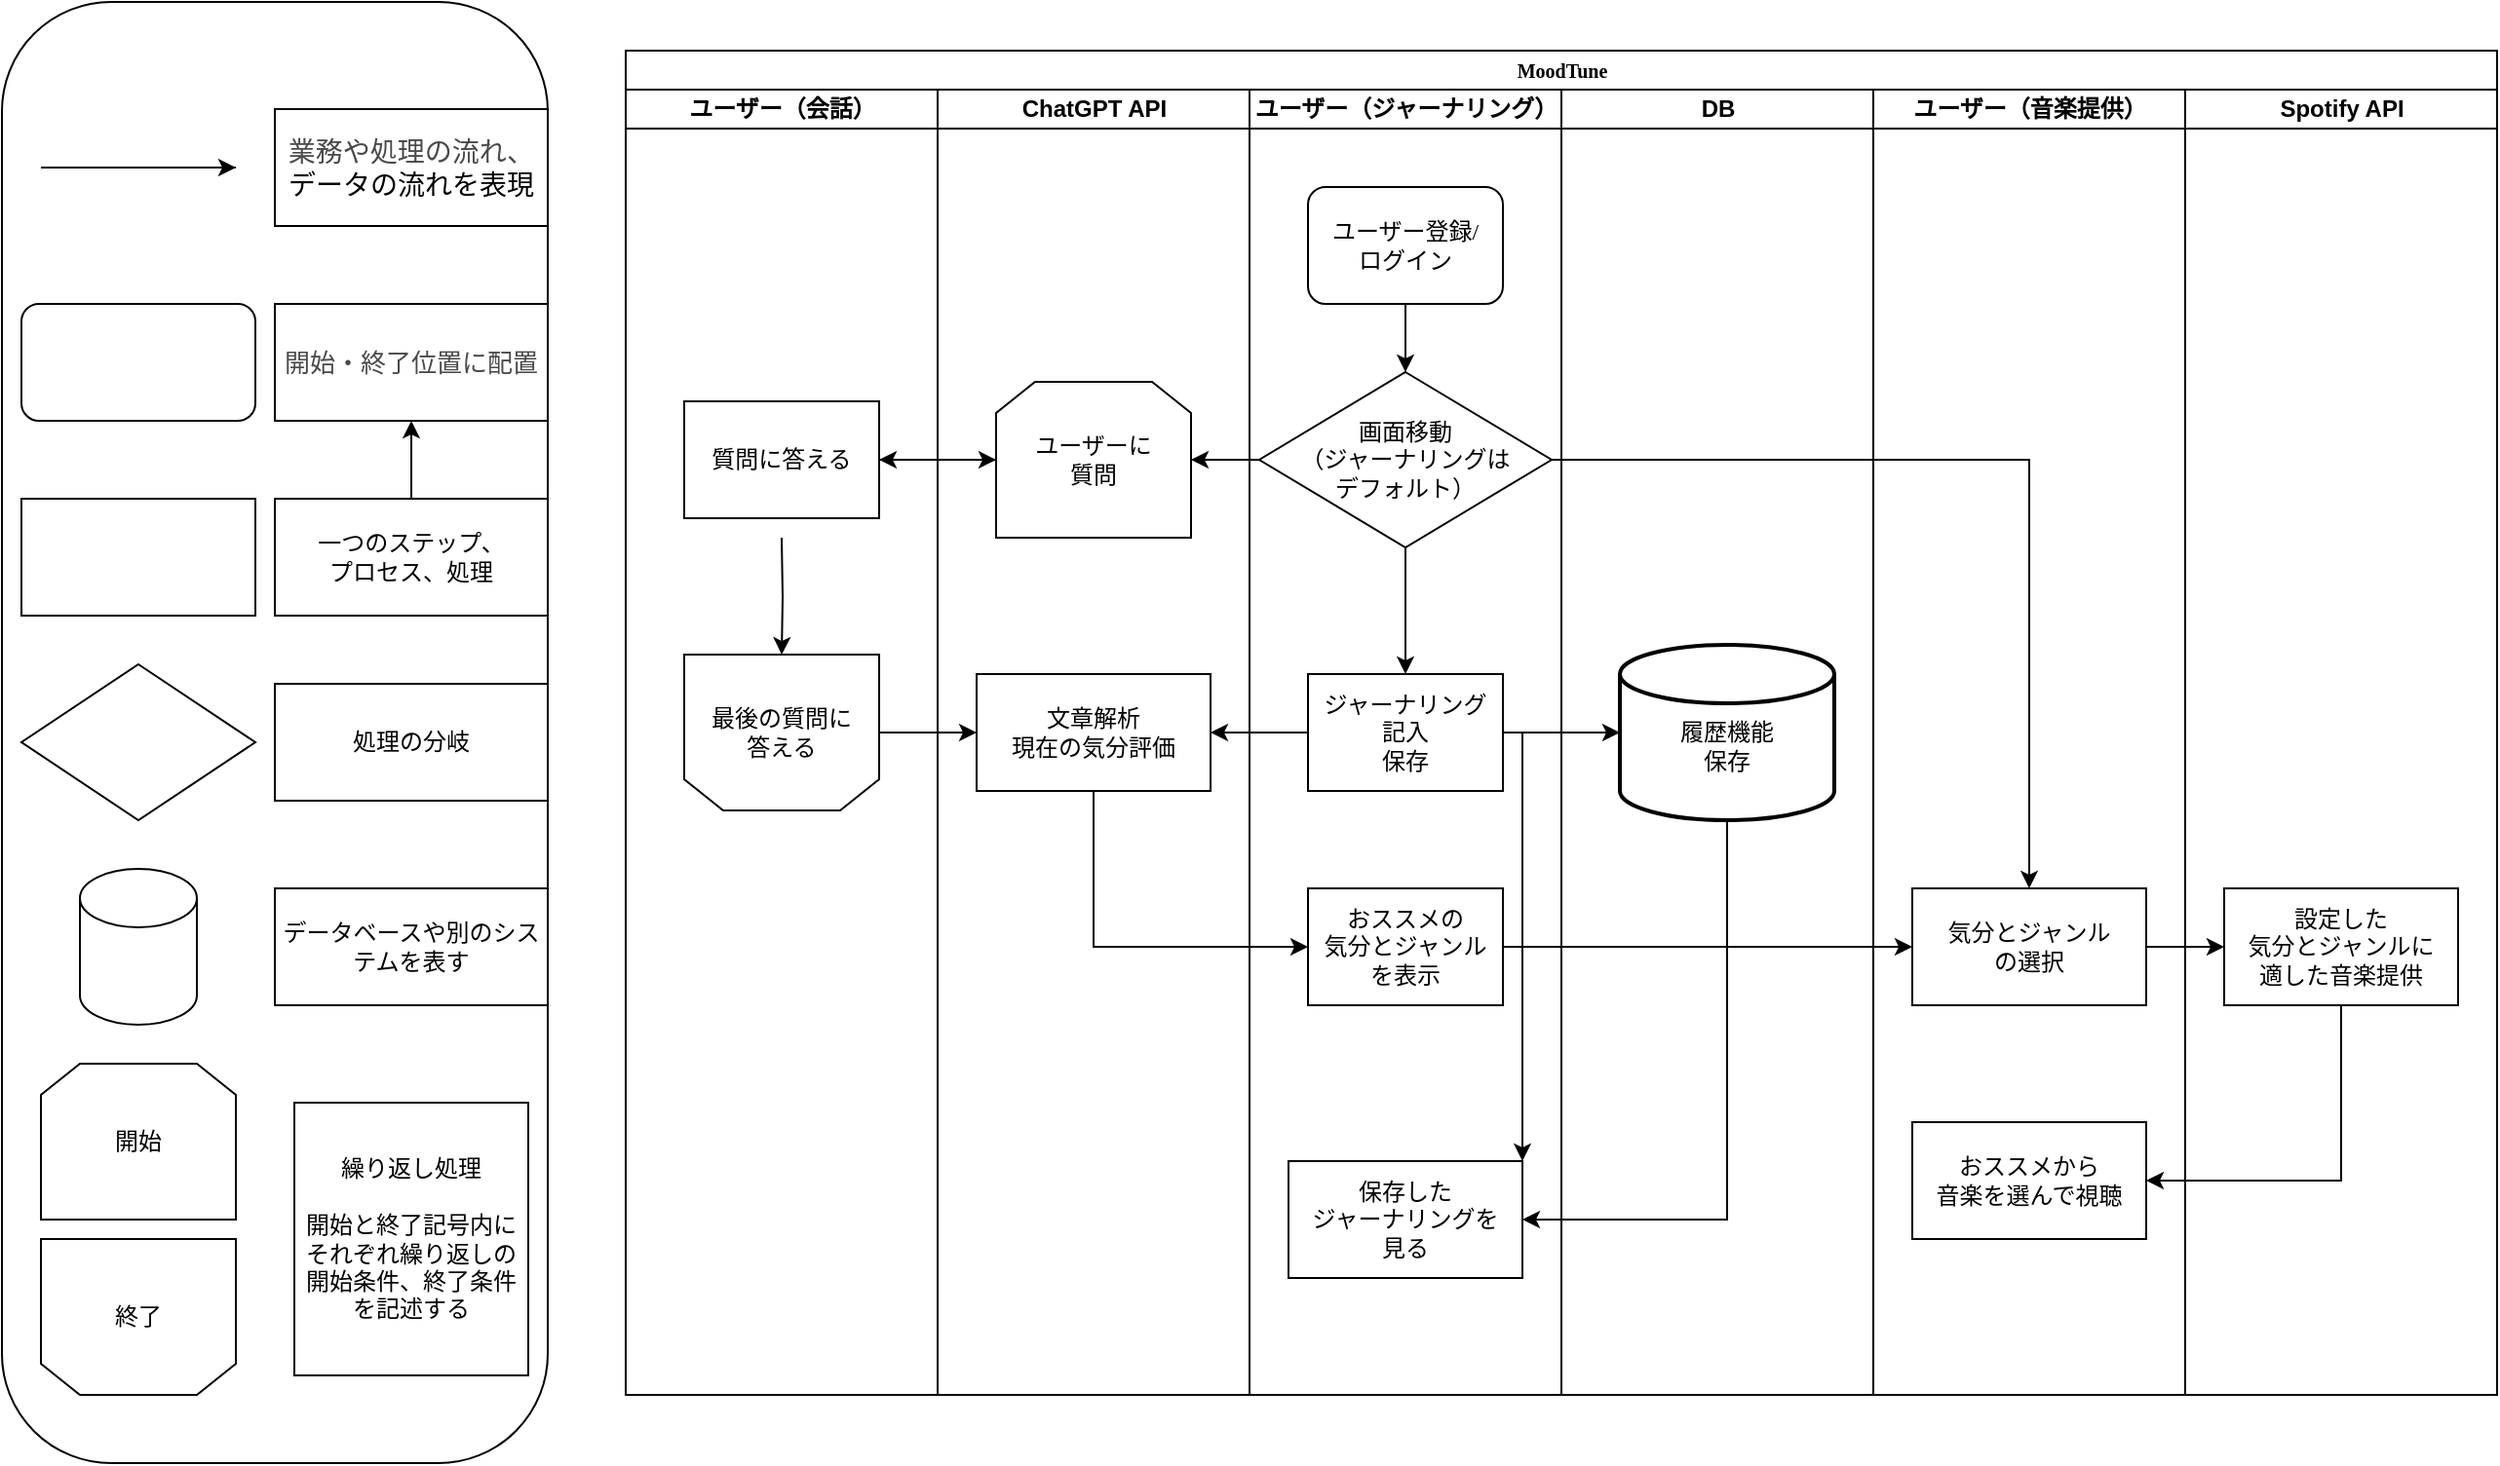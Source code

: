 <mxfile version="24.2.7" type="github">
  <diagram name="Page-1" id="74e2e168-ea6b-b213-b513-2b3c1d86103e">
    <mxGraphModel dx="1434" dy="780" grid="1" gridSize="10" guides="1" tooltips="1" connect="1" arrows="1" fold="1" page="1" pageScale="1" pageWidth="1400" pageHeight="850" background="none" math="0" shadow="0">
      <root>
        <mxCell id="0" />
        <mxCell id="1" parent="0" />
        <mxCell id="77e6c97f196da883-1" value="&lt;font style=&quot;font-size: 10px;&quot;&gt;MoodTune&lt;/font&gt;" style="swimlane;html=1;childLayout=stackLayout;startSize=20;rounded=0;shadow=0;labelBackgroundColor=none;strokeWidth=1;fontFamily=Verdana;fontSize=8;align=center;" parent="1" vertex="1">
          <mxGeometry x="360" y="40" width="960" height="690" as="geometry" />
        </mxCell>
        <mxCell id="77e6c97f196da883-2" value="ユーザー（会話）" style="swimlane;html=1;startSize=20;" parent="77e6c97f196da883-1" vertex="1">
          <mxGeometry y="20" width="160" height="670" as="geometry" />
        </mxCell>
        <mxCell id="cdU9Sef9xlhLWkmTLOWl-19" value="最後の質問に&lt;div&gt;答える&lt;/div&gt;" style="shape=loopLimit;whiteSpace=wrap;html=1;flipH=1;flipV=1;" parent="77e6c97f196da883-2" vertex="1">
          <mxGeometry x="30" y="290" width="100" height="80" as="geometry" />
        </mxCell>
        <mxCell id="cdU9Sef9xlhLWkmTLOWl-18" style="edgeStyle=orthogonalEdgeStyle;rounded=0;orthogonalLoop=1;jettySize=auto;html=1;exitX=0.5;exitY=1;exitDx=0;exitDy=0;" parent="77e6c97f196da883-2" target="cdU9Sef9xlhLWkmTLOWl-19" edge="1">
          <mxGeometry relative="1" as="geometry">
            <mxPoint x="80" y="290" as="targetPoint" />
            <mxPoint x="80" y="230" as="sourcePoint" />
          </mxGeometry>
        </mxCell>
        <mxCell id="cdU9Sef9xlhLWkmTLOWl-33" value="質問に答える" style="rounded=0;whiteSpace=wrap;html=1;" parent="77e6c97f196da883-2" vertex="1">
          <mxGeometry x="30" y="160" width="100" height="60" as="geometry" />
        </mxCell>
        <mxCell id="77e6c97f196da883-3" value="ChatGPT API" style="swimlane;html=1;startSize=20;" parent="77e6c97f196da883-1" vertex="1">
          <mxGeometry x="160" y="20" width="160" height="670" as="geometry" />
        </mxCell>
        <mxCell id="cdU9Sef9xlhLWkmTLOWl-11" value="ユーザーに&lt;div&gt;質問&lt;/div&gt;" style="shape=loopLimit;whiteSpace=wrap;html=1;" parent="77e6c97f196da883-3" vertex="1">
          <mxGeometry x="30" y="150" width="100" height="80" as="geometry" />
        </mxCell>
        <mxCell id="cdU9Sef9xlhLWkmTLOWl-16" value="" style="endArrow=classic;html=1;rounded=0;entryX=0;entryY=0.5;entryDx=0;entryDy=0;" parent="77e6c97f196da883-3" target="cdU9Sef9xlhLWkmTLOWl-11" edge="1">
          <mxGeometry width="50" height="50" relative="1" as="geometry">
            <mxPoint x="-30" y="190" as="sourcePoint" />
            <mxPoint x="20" y="140" as="targetPoint" />
          </mxGeometry>
        </mxCell>
        <mxCell id="cdU9Sef9xlhLWkmTLOWl-23" value="文章解析&lt;div&gt;現在の気分評価&lt;/div&gt;" style="rounded=0;whiteSpace=wrap;html=1;" parent="77e6c97f196da883-3" vertex="1">
          <mxGeometry x="20" y="300" width="120" height="60" as="geometry" />
        </mxCell>
        <mxCell id="77e6c97f196da883-4" value="ユーザー（ジャーナリング）" style="swimlane;html=1;startSize=20;" parent="77e6c97f196da883-1" vertex="1">
          <mxGeometry x="320" y="20" width="160" height="670" as="geometry" />
        </mxCell>
        <mxCell id="LaZB-A_bQYklIuyLhnLg-16" style="edgeStyle=orthogonalEdgeStyle;rounded=0;orthogonalLoop=1;jettySize=auto;html=1;exitX=0.5;exitY=1;exitDx=0;exitDy=0;entryX=0.5;entryY=0;entryDx=0;entryDy=0;" parent="77e6c97f196da883-4" source="77e6c97f196da883-13" target="LaZB-A_bQYklIuyLhnLg-5" edge="1">
          <mxGeometry relative="1" as="geometry" />
        </mxCell>
        <mxCell id="77e6c97f196da883-13" value="&lt;div&gt;&lt;font style=&quot;font-size: 12px;&quot;&gt;画面移動&lt;/font&gt;&lt;/div&gt;&lt;div&gt;&lt;font style=&quot;font-size: 12px;&quot;&gt;（&lt;/font&gt;&lt;span style=&quot;font-size: 12px; background-color: initial;&quot;&gt;ジャーナリングは&lt;/span&gt;&lt;/div&gt;&lt;div&gt;&lt;span style=&quot;font-size: 12px; background-color: initial;&quot;&gt;デフォルト）&lt;/span&gt;&lt;/div&gt;" style="rhombus;whiteSpace=wrap;html=1;rounded=0;shadow=0;labelBackgroundColor=none;strokeWidth=1;fontFamily=Verdana;fontSize=8;align=center;" parent="77e6c97f196da883-4" vertex="1">
          <mxGeometry x="5" y="145" width="150" height="90" as="geometry" />
        </mxCell>
        <mxCell id="LaZB-A_bQYklIuyLhnLg-15" style="edgeStyle=orthogonalEdgeStyle;rounded=0;orthogonalLoop=1;jettySize=auto;html=1;exitX=0.5;exitY=1;exitDx=0;exitDy=0;entryX=0.5;entryY=0;entryDx=0;entryDy=0;" parent="77e6c97f196da883-4" source="77e6c97f196da883-11" target="77e6c97f196da883-13" edge="1">
          <mxGeometry relative="1" as="geometry" />
        </mxCell>
        <mxCell id="77e6c97f196da883-11" value="&lt;div&gt;&lt;span style=&quot;font-size: 12px;&quot;&gt;ユーザー登録/&lt;/span&gt;&lt;/div&gt;&lt;span style=&quot;font-size: 12px;&quot;&gt;ログイン&lt;/span&gt;" style="rounded=1;whiteSpace=wrap;html=1;shadow=0;labelBackgroundColor=none;strokeWidth=1;fontFamily=Verdana;fontSize=8;align=center;" parent="77e6c97f196da883-4" vertex="1">
          <mxGeometry x="30" y="50" width="100" height="60" as="geometry" />
        </mxCell>
        <mxCell id="LaZB-A_bQYklIuyLhnLg-5" value="ジャーナリング&lt;div&gt;記入&lt;/div&gt;&lt;div&gt;保存&lt;/div&gt;" style="rounded=0;whiteSpace=wrap;html=1;" parent="77e6c97f196da883-4" vertex="1">
          <mxGeometry x="30" y="300" width="100" height="60" as="geometry" />
        </mxCell>
        <mxCell id="cdU9Sef9xlhLWkmTLOWl-8" value="おススメの&lt;div&gt;気分とジャンル&lt;/div&gt;&lt;div&gt;を表示&lt;/div&gt;" style="rounded=0;whiteSpace=wrap;html=1;" parent="77e6c97f196da883-4" vertex="1">
          <mxGeometry x="30" y="410" width="100" height="60" as="geometry" />
        </mxCell>
        <mxCell id="cdU9Sef9xlhLWkmTLOWl-31" value="保存した&lt;div&gt;ジャーナリングを&lt;/div&gt;&lt;div&gt;見る&lt;/div&gt;" style="rounded=0;whiteSpace=wrap;html=1;" parent="77e6c97f196da883-4" vertex="1">
          <mxGeometry x="20" y="550" width="120" height="60" as="geometry" />
        </mxCell>
        <mxCell id="cdU9Sef9xlhLWkmTLOWl-32" value="" style="endArrow=classic;html=1;rounded=0;entryX=1;entryY=0;entryDx=0;entryDy=0;" parent="77e6c97f196da883-4" target="cdU9Sef9xlhLWkmTLOWl-31" edge="1">
          <mxGeometry width="50" height="50" relative="1" as="geometry">
            <mxPoint x="130" y="330" as="sourcePoint" />
            <mxPoint x="190" y="320" as="targetPoint" />
            <Array as="points">
              <mxPoint x="140" y="330" />
              <mxPoint x="140" y="380" />
            </Array>
          </mxGeometry>
        </mxCell>
        <mxCell id="77e6c97f196da883-5" value="DB" style="swimlane;html=1;startSize=20;" parent="77e6c97f196da883-1" vertex="1">
          <mxGeometry x="480" y="20" width="160" height="670" as="geometry" />
        </mxCell>
        <mxCell id="cdU9Sef9xlhLWkmTLOWl-30" style="edgeStyle=orthogonalEdgeStyle;rounded=0;orthogonalLoop=1;jettySize=auto;html=1;exitX=0.5;exitY=1;exitDx=0;exitDy=0;exitPerimeter=0;" parent="77e6c97f196da883-5" source="LaZB-A_bQYklIuyLhnLg-8" edge="1">
          <mxGeometry relative="1" as="geometry">
            <mxPoint x="-20" y="580" as="targetPoint" />
            <Array as="points">
              <mxPoint x="85" y="580" />
            </Array>
          </mxGeometry>
        </mxCell>
        <mxCell id="LaZB-A_bQYklIuyLhnLg-8" value="&lt;div&gt;&lt;br&gt;&lt;/div&gt;履歴機能&lt;div&gt;保存&lt;/div&gt;" style="strokeWidth=2;html=1;shape=mxgraph.flowchart.database;whiteSpace=wrap;" parent="77e6c97f196da883-5" vertex="1">
          <mxGeometry x="30" y="285" width="110" height="90" as="geometry" />
        </mxCell>
        <mxCell id="77e6c97f196da883-6" value="ユーザー（音楽提供）" style="swimlane;html=1;startSize=20;" parent="77e6c97f196da883-1" vertex="1">
          <mxGeometry x="640" y="20" width="160" height="670" as="geometry" />
        </mxCell>
        <mxCell id="LaZB-A_bQYklIuyLhnLg-4" value="&lt;div&gt;&lt;span style=&quot;background-color: initial;&quot;&gt;気分とジャンル&lt;/span&gt;&lt;br&gt;&lt;/div&gt;&lt;div&gt;の選択&lt;/div&gt;" style="rounded=0;whiteSpace=wrap;html=1;" parent="77e6c97f196da883-6" vertex="1">
          <mxGeometry x="20" y="410" width="120" height="60" as="geometry" />
        </mxCell>
        <mxCell id="cdU9Sef9xlhLWkmTLOWl-28" value="おススメから&lt;div&gt;音楽を選んで視聴&lt;/div&gt;" style="rounded=0;whiteSpace=wrap;html=1;" parent="77e6c97f196da883-6" vertex="1">
          <mxGeometry x="20" y="530" width="120" height="60" as="geometry" />
        </mxCell>
        <mxCell id="77e6c97f196da883-7" value="Spotify API" style="swimlane;html=1;startSize=20;" parent="77e6c97f196da883-1" vertex="1">
          <mxGeometry x="800" y="20" width="160" height="670" as="geometry" />
        </mxCell>
        <mxCell id="cdU9Sef9xlhLWkmTLOWl-24" value="設定した&lt;div&gt;気分とジャンルに&lt;div&gt;適した音楽提供&lt;/div&gt;&lt;/div&gt;" style="rounded=0;whiteSpace=wrap;html=1;" parent="77e6c97f196da883-7" vertex="1">
          <mxGeometry x="20" y="410" width="120" height="60" as="geometry" />
        </mxCell>
        <mxCell id="LaZB-A_bQYklIuyLhnLg-10" style="edgeStyle=orthogonalEdgeStyle;rounded=0;orthogonalLoop=1;jettySize=auto;html=1;exitX=0;exitY=0.5;exitDx=0;exitDy=0;entryX=1;entryY=0.5;entryDx=0;entryDy=0;" parent="77e6c97f196da883-1" source="77e6c97f196da883-13" target="cdU9Sef9xlhLWkmTLOWl-11" edge="1">
          <mxGeometry relative="1" as="geometry">
            <mxPoint x="300" y="210" as="targetPoint" />
          </mxGeometry>
        </mxCell>
        <mxCell id="LaZB-A_bQYklIuyLhnLg-11" style="edgeStyle=orthogonalEdgeStyle;rounded=0;orthogonalLoop=1;jettySize=auto;html=1;exitX=1;exitY=0.5;exitDx=0;exitDy=0;" parent="77e6c97f196da883-1" source="77e6c97f196da883-13" target="LaZB-A_bQYklIuyLhnLg-4" edge="1">
          <mxGeometry relative="1" as="geometry" />
        </mxCell>
        <mxCell id="LaZB-A_bQYklIuyLhnLg-17" style="edgeStyle=orthogonalEdgeStyle;rounded=0;orthogonalLoop=1;jettySize=auto;html=1;exitX=1;exitY=0.5;exitDx=0;exitDy=0;entryX=0;entryY=0.5;entryDx=0;entryDy=0;entryPerimeter=0;" parent="77e6c97f196da883-1" source="LaZB-A_bQYklIuyLhnLg-5" target="LaZB-A_bQYklIuyLhnLg-8" edge="1">
          <mxGeometry relative="1" as="geometry" />
        </mxCell>
        <mxCell id="cdU9Sef9xlhLWkmTLOWl-3" value="" style="edgeStyle=orthogonalEdgeStyle;rounded=0;orthogonalLoop=1;jettySize=auto;html=1;" parent="77e6c97f196da883-1" source="LaZB-A_bQYklIuyLhnLg-5" edge="1">
          <mxGeometry relative="1" as="geometry">
            <mxPoint x="300" y="350" as="targetPoint" />
          </mxGeometry>
        </mxCell>
        <mxCell id="cdU9Sef9xlhLWkmTLOWl-9" value="" style="endArrow=classic;html=1;rounded=0;exitX=1;exitY=0.5;exitDx=0;exitDy=0;entryX=0;entryY=0.5;entryDx=0;entryDy=0;" parent="77e6c97f196da883-1" source="cdU9Sef9xlhLWkmTLOWl-8" target="LaZB-A_bQYklIuyLhnLg-4" edge="1">
          <mxGeometry width="50" height="50" relative="1" as="geometry">
            <mxPoint x="450" y="390" as="sourcePoint" />
            <mxPoint x="500" y="340" as="targetPoint" />
          </mxGeometry>
        </mxCell>
        <mxCell id="cdU9Sef9xlhLWkmTLOWl-14" value="" style="edgeStyle=orthogonalEdgeStyle;rounded=0;orthogonalLoop=1;jettySize=auto;html=1;" parent="77e6c97f196da883-1" source="cdU9Sef9xlhLWkmTLOWl-11" edge="1">
          <mxGeometry relative="1" as="geometry">
            <mxPoint x="130" y="210" as="targetPoint" />
          </mxGeometry>
        </mxCell>
        <mxCell id="cdU9Sef9xlhLWkmTLOWl-20" value="" style="endArrow=classic;html=1;rounded=0;exitX=1;exitY=0.5;exitDx=0;exitDy=0;entryX=0;entryY=0.5;entryDx=0;entryDy=0;" parent="77e6c97f196da883-1" source="cdU9Sef9xlhLWkmTLOWl-19" edge="1">
          <mxGeometry width="50" height="50" relative="1" as="geometry">
            <mxPoint x="460" y="390" as="sourcePoint" />
            <mxPoint x="180" y="350" as="targetPoint" />
            <Array as="points" />
          </mxGeometry>
        </mxCell>
        <mxCell id="cdU9Sef9xlhLWkmTLOWl-27" style="edgeStyle=orthogonalEdgeStyle;rounded=0;orthogonalLoop=1;jettySize=auto;html=1;exitX=0.5;exitY=1;exitDx=0;exitDy=0;entryX=1;entryY=0.5;entryDx=0;entryDy=0;" parent="77e6c97f196da883-1" source="cdU9Sef9xlhLWkmTLOWl-24" target="cdU9Sef9xlhLWkmTLOWl-28" edge="1">
          <mxGeometry relative="1" as="geometry">
            <mxPoint x="720" y="540" as="targetPoint" />
          </mxGeometry>
        </mxCell>
        <mxCell id="cdU9Sef9xlhLWkmTLOWl-26" style="edgeStyle=orthogonalEdgeStyle;rounded=0;orthogonalLoop=1;jettySize=auto;html=1;exitX=1;exitY=0.5;exitDx=0;exitDy=0;entryX=0;entryY=0.5;entryDx=0;entryDy=0;" parent="77e6c97f196da883-1" source="LaZB-A_bQYklIuyLhnLg-4" target="cdU9Sef9xlhLWkmTLOWl-24" edge="1">
          <mxGeometry relative="1" as="geometry" />
        </mxCell>
        <mxCell id="cdU9Sef9xlhLWkmTLOWl-7" value="" style="endArrow=classic;html=1;rounded=0;exitX=0.5;exitY=1;exitDx=0;exitDy=0;entryX=0;entryY=0.5;entryDx=0;entryDy=0;" parent="77e6c97f196da883-1" source="cdU9Sef9xlhLWkmTLOWl-23" edge="1" target="cdU9Sef9xlhLWkmTLOWl-8">
          <mxGeometry width="50" height="50" relative="1" as="geometry">
            <mxPoint x="-50" y="390" as="sourcePoint" />
            <mxPoint x="60" y="460" as="targetPoint" />
            <Array as="points">
              <mxPoint x="240" y="460" />
            </Array>
          </mxGeometry>
        </mxCell>
        <mxCell id="IDSXPjZ3ct8S7cFOssJs-43" value="&lt;div style=&quot;&quot;&gt;&lt;font style=&quot;font-size: 12px;&quot;&gt;&lt;br&gt;&lt;/font&gt;&lt;/div&gt;&lt;h6 style=&quot;&quot;&gt;&lt;br&gt;&lt;/h6&gt;&lt;div&gt;&lt;br&gt;&lt;/div&gt;&lt;div&gt;&lt;br&gt;&lt;/div&gt;&lt;div&gt;&lt;br&gt;&lt;/div&gt;&lt;div&gt;&lt;br&gt;&lt;/div&gt;&lt;div&gt;&lt;br&gt;&lt;/div&gt;&lt;div&gt;&lt;br&gt;&lt;/div&gt;&lt;div&gt;&lt;br&gt;&lt;/div&gt;&lt;div&gt;&lt;br&gt;&lt;/div&gt;&lt;div&gt;&lt;br&gt;&lt;/div&gt;&lt;div&gt;&lt;br&gt;&lt;/div&gt;&lt;div&gt;&lt;br&gt;&lt;/div&gt;&lt;div&gt;&lt;br&gt;&lt;/div&gt;&lt;div&gt;&lt;br&gt;&lt;/div&gt;&lt;div&gt;&lt;br&gt;&lt;/div&gt;&lt;div&gt;&lt;br&gt;&lt;/div&gt;&lt;div&gt;&lt;br&gt;&lt;/div&gt;&lt;div&gt;&lt;br&gt;&lt;/div&gt;&lt;div&gt;&lt;br&gt;&lt;/div&gt;&lt;div&gt;&lt;br&gt;&lt;/div&gt;&lt;div&gt;&lt;br&gt;&lt;/div&gt;&lt;div&gt;&lt;br&gt;&lt;/div&gt;&lt;div&gt;&lt;br&gt;&lt;/div&gt;&lt;div&gt;&lt;br&gt;&lt;/div&gt;&lt;div&gt;&lt;br&gt;&lt;/div&gt;&lt;div&gt;&lt;br&gt;&lt;/div&gt;&lt;div&gt;&lt;br&gt;&lt;/div&gt;&lt;div&gt;&lt;br&gt;&lt;/div&gt;&lt;div&gt;&lt;br&gt;&lt;/div&gt;&lt;div&gt;&lt;br&gt;&lt;/div&gt;&lt;div&gt;&lt;br&gt;&lt;/div&gt;&lt;div&gt;&lt;br&gt;&lt;/div&gt;&lt;div&gt;&lt;br&gt;&lt;/div&gt;&lt;div&gt;&lt;br&gt;&lt;/div&gt;&lt;div&gt;&lt;br&gt;&lt;/div&gt;&lt;div&gt;&lt;br&gt;&lt;/div&gt;&lt;div&gt;&lt;br&gt;&lt;/div&gt;&lt;div&gt;&lt;br&gt;&lt;/div&gt;&lt;div&gt;&lt;br&gt;&lt;/div&gt;&lt;div&gt;&lt;br&gt;&lt;/div&gt;&lt;div&gt;&lt;br&gt;&lt;/div&gt;&lt;div&gt;&lt;br&gt;&lt;/div&gt;&lt;div&gt;&lt;br&gt;&lt;/div&gt;&lt;div&gt;&lt;br&gt;&lt;/div&gt;&lt;div&gt;&lt;br&gt;&lt;/div&gt;&lt;div&gt;&lt;br&gt;&lt;/div&gt;&lt;div&gt;&lt;br&gt;&lt;/div&gt;&lt;div&gt;&lt;br&gt;&lt;/div&gt;" style="rounded=1;whiteSpace=wrap;html=1;arcSize=20;" vertex="1" parent="1">
          <mxGeometry x="40" y="15" width="280" height="750" as="geometry" />
        </mxCell>
        <mxCell id="IDSXPjZ3ct8S7cFOssJs-44" value="" style="endArrow=classic;html=1;rounded=0;" edge="1" parent="1">
          <mxGeometry width="50" height="50" relative="1" as="geometry">
            <mxPoint x="160" y="100" as="sourcePoint" />
            <mxPoint x="160" y="100" as="targetPoint" />
            <Array as="points">
              <mxPoint x="60" y="100" />
              <mxPoint x="110" y="100" />
            </Array>
          </mxGeometry>
        </mxCell>
        <mxCell id="IDSXPjZ3ct8S7cFOssJs-45" value="&lt;p style=&quot;font-size: 14px;&quot;&gt;&lt;span style=&quot;color: rgb(74, 74, 74); font-family: &amp;quot;Noto Sans JP&amp;quot;, &amp;quot;ヒラギノ角ゴ Pro W3&amp;quot;, &amp;quot;Hiragino Kaku Gothic Pro&amp;quot;, メイリオ, Meiryo, YuGothic, 游ゴシック, &amp;quot;ＭＳ Ｐゴシック&amp;quot;, &amp;quot;MS PGothic&amp;quot;, arial, sans-serif; text-align: start; background-color: rgb(255, 255, 255);&quot;&gt;業務や処理の流れ、&lt;/span&gt;データの流れを表現&lt;/p&gt;" style="rounded=0;whiteSpace=wrap;html=1;" vertex="1" parent="1">
          <mxGeometry x="180" y="70" width="140" height="60" as="geometry" />
        </mxCell>
        <mxCell id="IDSXPjZ3ct8S7cFOssJs-46" value="&lt;span style=&quot;color: rgb(74, 74, 74); font-family: &amp;quot;Noto Sans JP&amp;quot;, &amp;quot;ヒラギノ角ゴ Pro W3&amp;quot;, &amp;quot;Hiragino Kaku Gothic Pro&amp;quot;, メイリオ, Meiryo, YuGothic, 游ゴシック, &amp;quot;ＭＳ Ｐゴシック&amp;quot;, &amp;quot;MS PGothic&amp;quot;, arial, sans-serif; text-align: start; background-color: rgb(255, 255, 255);&quot;&gt;&lt;font style=&quot;font-size: 13px;&quot;&gt;開始・終了位置に配置&lt;/font&gt;&lt;/span&gt;" style="rounded=0;whiteSpace=wrap;html=1;" vertex="1" parent="1">
          <mxGeometry x="180" y="170" width="140" height="60" as="geometry" />
        </mxCell>
        <mxCell id="IDSXPjZ3ct8S7cFOssJs-47" value="" style="rounded=1;whiteSpace=wrap;html=1;" vertex="1" parent="1">
          <mxGeometry x="50" y="170" width="120" height="60" as="geometry" />
        </mxCell>
        <mxCell id="IDSXPjZ3ct8S7cFOssJs-52" value="" style="edgeStyle=orthogonalEdgeStyle;rounded=0;orthogonalLoop=1;jettySize=auto;html=1;" edge="1" parent="1" source="IDSXPjZ3ct8S7cFOssJs-48" target="IDSXPjZ3ct8S7cFOssJs-46">
          <mxGeometry relative="1" as="geometry" />
        </mxCell>
        <mxCell id="IDSXPjZ3ct8S7cFOssJs-48" value="一つのステップ、&lt;div&gt;プロセス、処理&lt;/div&gt;" style="rounded=0;whiteSpace=wrap;html=1;" vertex="1" parent="1">
          <mxGeometry x="180" y="270" width="140" height="60" as="geometry" />
        </mxCell>
        <mxCell id="IDSXPjZ3ct8S7cFOssJs-49" value="" style="rounded=0;whiteSpace=wrap;html=1;" vertex="1" parent="1">
          <mxGeometry x="50" y="270" width="120" height="60" as="geometry" />
        </mxCell>
        <mxCell id="IDSXPjZ3ct8S7cFOssJs-50" value="処理の分岐" style="rounded=0;whiteSpace=wrap;html=1;" vertex="1" parent="1">
          <mxGeometry x="180" y="365" width="140" height="60" as="geometry" />
        </mxCell>
        <mxCell id="IDSXPjZ3ct8S7cFOssJs-51" value="" style="rhombus;whiteSpace=wrap;html=1;" vertex="1" parent="1">
          <mxGeometry x="50" y="355" width="120" height="80" as="geometry" />
        </mxCell>
        <mxCell id="IDSXPjZ3ct8S7cFOssJs-53" value="" style="shape=cylinder3;whiteSpace=wrap;html=1;boundedLbl=1;backgroundOutline=1;size=15;" vertex="1" parent="1">
          <mxGeometry x="80" y="460" width="60" height="80" as="geometry" />
        </mxCell>
        <mxCell id="IDSXPjZ3ct8S7cFOssJs-54" value="データベースや別のシステムを表す" style="rounded=0;whiteSpace=wrap;html=1;" vertex="1" parent="1">
          <mxGeometry x="180" y="470" width="140" height="60" as="geometry" />
        </mxCell>
        <mxCell id="IDSXPjZ3ct8S7cFOssJs-55" value="開始" style="shape=loopLimit;whiteSpace=wrap;html=1;" vertex="1" parent="1">
          <mxGeometry x="60" y="560" width="100" height="80" as="geometry" />
        </mxCell>
        <mxCell id="IDSXPjZ3ct8S7cFOssJs-56" value="終了" style="shape=loopLimit;whiteSpace=wrap;html=1;direction=west;" vertex="1" parent="1">
          <mxGeometry x="60" y="650" width="100" height="80" as="geometry" />
        </mxCell>
        <mxCell id="IDSXPjZ3ct8S7cFOssJs-57" value="繰り返し処理&lt;div&gt;&lt;br&gt;&lt;/div&gt;&lt;div&gt;開始と終了記号内にそれぞれ繰り返しの開始条件、終了条件を記述する&lt;/div&gt;" style="rounded=0;whiteSpace=wrap;html=1;" vertex="1" parent="1">
          <mxGeometry x="190" y="580" width="120" height="140" as="geometry" />
        </mxCell>
      </root>
    </mxGraphModel>
  </diagram>
</mxfile>
